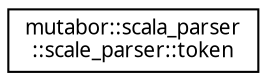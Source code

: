 digraph "Grafische Darstellung der Klassenhierarchie"
{
  edge [fontname="Sans",fontsize="10",labelfontname="Sans",labelfontsize="10"];
  node [fontname="Sans",fontsize="10",shape=record];
  rankdir="LR";
  Node0 [label="mutabor::scala_parser\l::scale_parser::token",height=0.2,width=0.4,color="black", fillcolor="white", style="filled",URL="$d6/dfe/structmutabor_1_1scala__parser_1_1scale__parser_1_1token.html",tooltip="Tokens. "];
}
